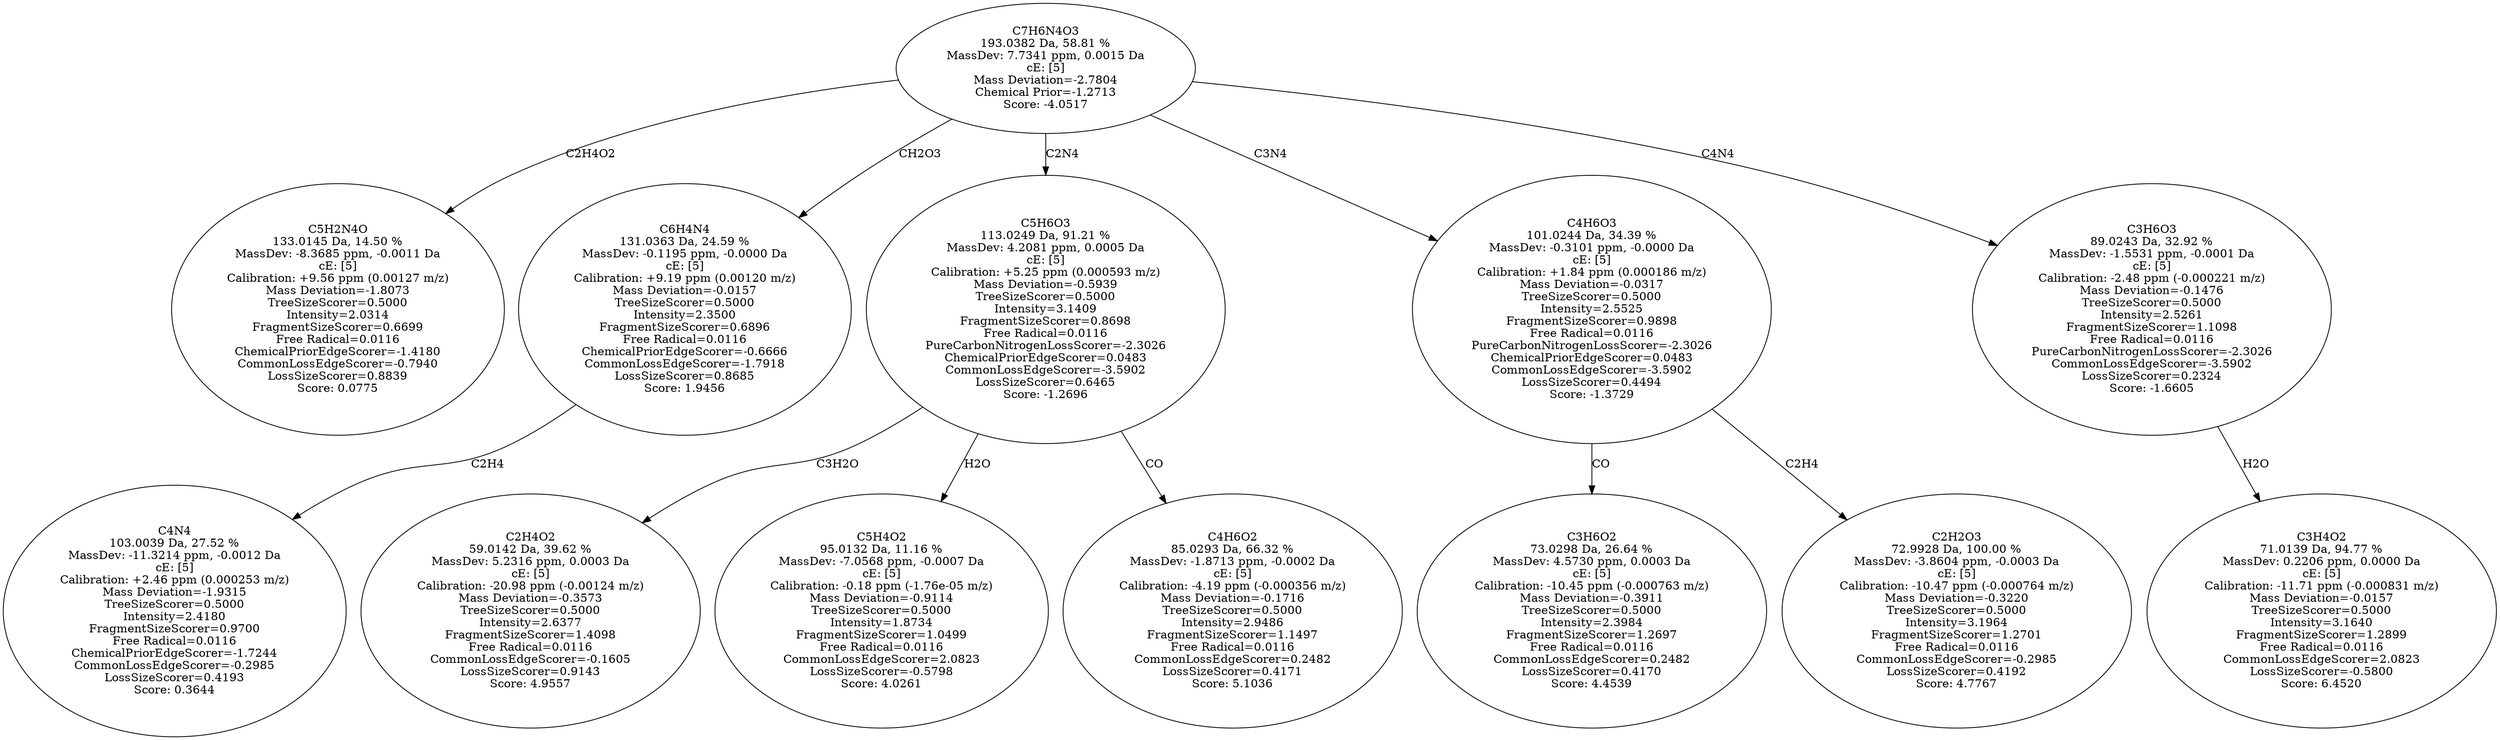 strict digraph {
v1 [label="C5H2N4O\n133.0145 Da, 14.50 %\nMassDev: -8.3685 ppm, -0.0011 Da\ncE: [5]\nCalibration: +9.56 ppm (0.00127 m/z)\nMass Deviation=-1.8073\nTreeSizeScorer=0.5000\nIntensity=2.0314\nFragmentSizeScorer=0.6699\nFree Radical=0.0116\nChemicalPriorEdgeScorer=-1.4180\nCommonLossEdgeScorer=-0.7940\nLossSizeScorer=0.8839\nScore: 0.0775"];
v2 [label="C4N4\n103.0039 Da, 27.52 %\nMassDev: -11.3214 ppm, -0.0012 Da\ncE: [5]\nCalibration: +2.46 ppm (0.000253 m/z)\nMass Deviation=-1.9315\nTreeSizeScorer=0.5000\nIntensity=2.4180\nFragmentSizeScorer=0.9700\nFree Radical=0.0116\nChemicalPriorEdgeScorer=-1.7244\nCommonLossEdgeScorer=-0.2985\nLossSizeScorer=0.4193\nScore: 0.3644"];
v3 [label="C6H4N4\n131.0363 Da, 24.59 %\nMassDev: -0.1195 ppm, -0.0000 Da\ncE: [5]\nCalibration: +9.19 ppm (0.00120 m/z)\nMass Deviation=-0.0157\nTreeSizeScorer=0.5000\nIntensity=2.3500\nFragmentSizeScorer=0.6896\nFree Radical=0.0116\nChemicalPriorEdgeScorer=-0.6666\nCommonLossEdgeScorer=-1.7918\nLossSizeScorer=0.8685\nScore: 1.9456"];
v4 [label="C2H4O2\n59.0142 Da, 39.62 %\nMassDev: 5.2316 ppm, 0.0003 Da\ncE: [5]\nCalibration: -20.98 ppm (-0.00124 m/z)\nMass Deviation=-0.3573\nTreeSizeScorer=0.5000\nIntensity=2.6377\nFragmentSizeScorer=1.4098\nFree Radical=0.0116\nCommonLossEdgeScorer=-0.1605\nLossSizeScorer=0.9143\nScore: 4.9557"];
v5 [label="C5H4O2\n95.0132 Da, 11.16 %\nMassDev: -7.0568 ppm, -0.0007 Da\ncE: [5]\nCalibration: -0.18 ppm (-1.76e-05 m/z)\nMass Deviation=-0.9114\nTreeSizeScorer=0.5000\nIntensity=1.8734\nFragmentSizeScorer=1.0499\nFree Radical=0.0116\nCommonLossEdgeScorer=2.0823\nLossSizeScorer=-0.5798\nScore: 4.0261"];
v6 [label="C4H6O2\n85.0293 Da, 66.32 %\nMassDev: -1.8713 ppm, -0.0002 Da\ncE: [5]\nCalibration: -4.19 ppm (-0.000356 m/z)\nMass Deviation=-0.1716\nTreeSizeScorer=0.5000\nIntensity=2.9486\nFragmentSizeScorer=1.1497\nFree Radical=0.0116\nCommonLossEdgeScorer=0.2482\nLossSizeScorer=0.4171\nScore: 5.1036"];
v7 [label="C5H6O3\n113.0249 Da, 91.21 %\nMassDev: 4.2081 ppm, 0.0005 Da\ncE: [5]\nCalibration: +5.25 ppm (0.000593 m/z)\nMass Deviation=-0.5939\nTreeSizeScorer=0.5000\nIntensity=3.1409\nFragmentSizeScorer=0.8698\nFree Radical=0.0116\nPureCarbonNitrogenLossScorer=-2.3026\nChemicalPriorEdgeScorer=0.0483\nCommonLossEdgeScorer=-3.5902\nLossSizeScorer=0.6465\nScore: -1.2696"];
v8 [label="C3H6O2\n73.0298 Da, 26.64 %\nMassDev: 4.5730 ppm, 0.0003 Da\ncE: [5]\nCalibration: -10.45 ppm (-0.000763 m/z)\nMass Deviation=-0.3911\nTreeSizeScorer=0.5000\nIntensity=2.3984\nFragmentSizeScorer=1.2697\nFree Radical=0.0116\nCommonLossEdgeScorer=0.2482\nLossSizeScorer=0.4170\nScore: 4.4539"];
v9 [label="C2H2O3\n72.9928 Da, 100.00 %\nMassDev: -3.8604 ppm, -0.0003 Da\ncE: [5]\nCalibration: -10.47 ppm (-0.000764 m/z)\nMass Deviation=-0.3220\nTreeSizeScorer=0.5000\nIntensity=3.1964\nFragmentSizeScorer=1.2701\nFree Radical=0.0116\nCommonLossEdgeScorer=-0.2985\nLossSizeScorer=0.4192\nScore: 4.7767"];
v10 [label="C4H6O3\n101.0244 Da, 34.39 %\nMassDev: -0.3101 ppm, -0.0000 Da\ncE: [5]\nCalibration: +1.84 ppm (0.000186 m/z)\nMass Deviation=-0.0317\nTreeSizeScorer=0.5000\nIntensity=2.5525\nFragmentSizeScorer=0.9898\nFree Radical=0.0116\nPureCarbonNitrogenLossScorer=-2.3026\nChemicalPriorEdgeScorer=0.0483\nCommonLossEdgeScorer=-3.5902\nLossSizeScorer=0.4494\nScore: -1.3729"];
v11 [label="C3H4O2\n71.0139 Da, 94.77 %\nMassDev: 0.2206 ppm, 0.0000 Da\ncE: [5]\nCalibration: -11.71 ppm (-0.000831 m/z)\nMass Deviation=-0.0157\nTreeSizeScorer=0.5000\nIntensity=3.1640\nFragmentSizeScorer=1.2899\nFree Radical=0.0116\nCommonLossEdgeScorer=2.0823\nLossSizeScorer=-0.5800\nScore: 6.4520"];
v12 [label="C3H6O3\n89.0243 Da, 32.92 %\nMassDev: -1.5531 ppm, -0.0001 Da\ncE: [5]\nCalibration: -2.48 ppm (-0.000221 m/z)\nMass Deviation=-0.1476\nTreeSizeScorer=0.5000\nIntensity=2.5261\nFragmentSizeScorer=1.1098\nFree Radical=0.0116\nPureCarbonNitrogenLossScorer=-2.3026\nCommonLossEdgeScorer=-3.5902\nLossSizeScorer=0.2324\nScore: -1.6605"];
v13 [label="C7H6N4O3\n193.0382 Da, 58.81 %\nMassDev: 7.7341 ppm, 0.0015 Da\ncE: [5]\nMass Deviation=-2.7804\nChemical Prior=-1.2713\nScore: -4.0517"];
v13 -> v1 [label="C2H4O2"];
v3 -> v2 [label="C2H4"];
v13 -> v3 [label="CH2O3"];
v7 -> v4 [label="C3H2O"];
v7 -> v5 [label="H2O"];
v7 -> v6 [label="CO"];
v13 -> v7 [label="C2N4"];
v10 -> v8 [label="CO"];
v10 -> v9 [label="C2H4"];
v13 -> v10 [label="C3N4"];
v12 -> v11 [label="H2O"];
v13 -> v12 [label="C4N4"];
}